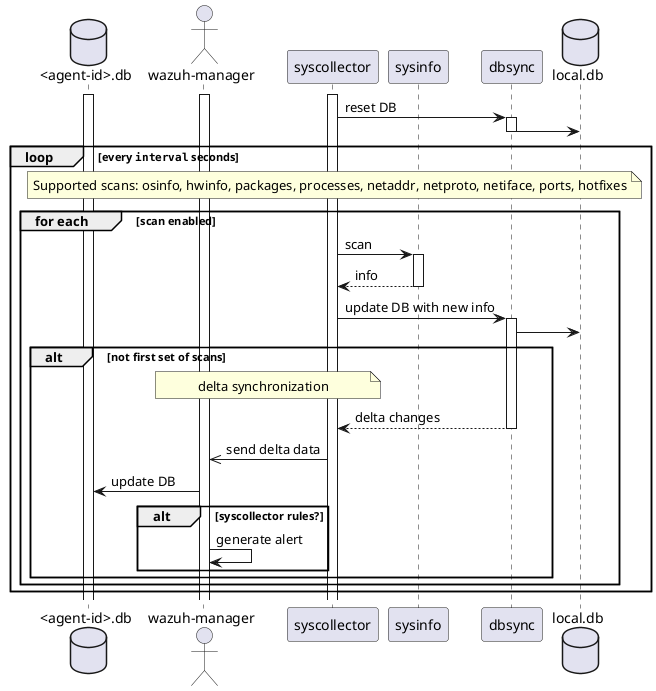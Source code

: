 ' Copyright (C) 2015, Wazuh Inc.
' Created by Wazuh, Inc. <info@wazuh.com>.
' This program is free software; you can redistribute it and/or modify it under the terms of GPLv2

@startuml syscollector

database "<agent-id>.db" as agent.db
actor "wazuh-manager" as manager
participant syscollector as sysco
participant sysinfo as info
participant dbsync
database local.db as ldb

activate sysco
activate manager
activate agent.db


sysco -> dbsync ++: reset DB
dbsync -> ldb --

loop every ""interval"" seconds
    note across: Supported scans: osinfo, hwinfo, packages, processes, netaddr, netproto, netiface, ports, hotfixes
    group for each [scan enabled]
        sysco -> info ++: scan
        sysco <-- info --: info
        sysco -> dbsync++ : update DB with new info
        dbsync -> ldb
        alt not first set of scans
            note over manager, sysco
                delta synchronization
            end note
            dbsync --> sysco --: delta changes
            sysco ->> manager : send delta data
            manager -> agent.db: update DB
            alt syscollector rules?
            manager -> manager: generate alert
            end
        end
    end
end

@enduml

